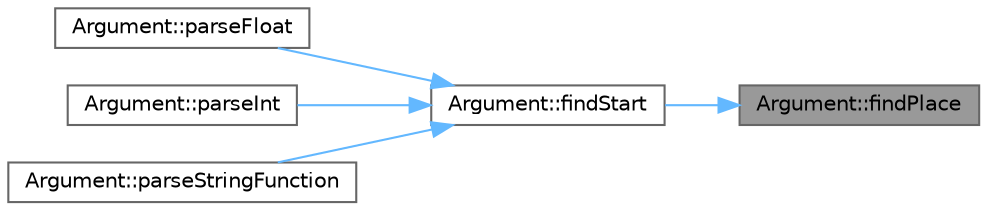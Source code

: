 digraph "Argument::findPlace"
{
 // INTERACTIVE_SVG=YES
 // LATEX_PDF_SIZE
  bgcolor="transparent";
  edge [fontname=Helvetica,fontsize=10,labelfontname=Helvetica,labelfontsize=10];
  node [fontname=Helvetica,fontsize=10,shape=box,height=0.2,width=0.4];
  rankdir="RL";
  Node1 [label="Argument::findPlace",height=0.2,width=0.4,color="gray40", fillcolor="grey60", style="filled", fontcolor="black",tooltip=" "];
  Node1 -> Node2 [dir="back",color="steelblue1",style="solid"];
  Node2 [label="Argument::findStart",height=0.2,width=0.4,color="grey40", fillcolor="white", style="filled",URL="$class_argument.html#a7fab3d983e4a63b93e6f50df82ed6f84",tooltip=" "];
  Node2 -> Node3 [dir="back",color="steelblue1",style="solid"];
  Node3 [label="Argument::parseFloat",height=0.2,width=0.4,color="grey40", fillcolor="white", style="filled",URL="$class_argument.html#a2258f3363dbb1d462286a41d4ab3b8ad",tooltip=" "];
  Node2 -> Node4 [dir="back",color="steelblue1",style="solid"];
  Node4 [label="Argument::parseInt",height=0.2,width=0.4,color="grey40", fillcolor="white", style="filled",URL="$class_argument.html#aeabd957dda6add595aa860761ea337f1",tooltip=" "];
  Node2 -> Node5 [dir="back",color="steelblue1",style="solid"];
  Node5 [label="Argument::parseStringFunction",height=0.2,width=0.4,color="grey40", fillcolor="white", style="filled",URL="$class_argument.html#a91aa4b22990c4532a437afb1ed58acf4",tooltip=" "];
}

